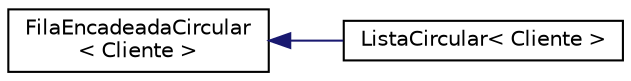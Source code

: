 digraph "Representação gráfica da hiearquia da classe"
{
  edge [fontname="Helvetica",fontsize="10",labelfontname="Helvetica",labelfontsize="10"];
  node [fontname="Helvetica",fontsize="10",shape=record];
  rankdir="LR";
  Node1 [label="FilaEncadeadaCircular\l\< Cliente \>",height=0.2,width=0.4,color="black", fillcolor="white", style="filled",URL="$a00003.html"];
  Node1 -> Node2 [dir="back",color="midnightblue",fontsize="10",style="solid",fontname="Helvetica"];
  Node2 [label="ListaCircular\< Cliente \>",height=0.2,width=0.4,color="black", fillcolor="white", style="filled",URL="$a00004.html"];
}
